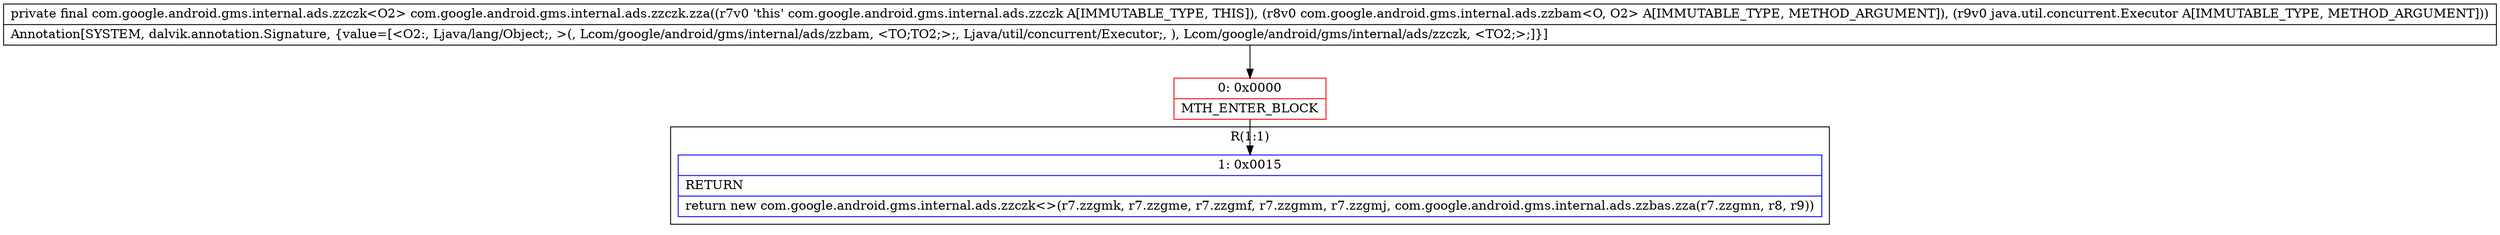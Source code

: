 digraph "CFG forcom.google.android.gms.internal.ads.zzczk.zza(Lcom\/google\/android\/gms\/internal\/ads\/zzbam;Ljava\/util\/concurrent\/Executor;)Lcom\/google\/android\/gms\/internal\/ads\/zzczk;" {
subgraph cluster_Region_375286105 {
label = "R(1:1)";
node [shape=record,color=blue];
Node_1 [shape=record,label="{1\:\ 0x0015|RETURN\l|return new com.google.android.gms.internal.ads.zzczk\<\>(r7.zzgmk, r7.zzgme, r7.zzgmf, r7.zzgmm, r7.zzgmj, com.google.android.gms.internal.ads.zzbas.zza(r7.zzgmn, r8, r9))\l}"];
}
Node_0 [shape=record,color=red,label="{0\:\ 0x0000|MTH_ENTER_BLOCK\l}"];
MethodNode[shape=record,label="{private final com.google.android.gms.internal.ads.zzczk\<O2\> com.google.android.gms.internal.ads.zzczk.zza((r7v0 'this' com.google.android.gms.internal.ads.zzczk A[IMMUTABLE_TYPE, THIS]), (r8v0 com.google.android.gms.internal.ads.zzbam\<O, O2\> A[IMMUTABLE_TYPE, METHOD_ARGUMENT]), (r9v0 java.util.concurrent.Executor A[IMMUTABLE_TYPE, METHOD_ARGUMENT]))  | Annotation[SYSTEM, dalvik.annotation.Signature, \{value=[\<O2:, Ljava\/lang\/Object;, \>(, Lcom\/google\/android\/gms\/internal\/ads\/zzbam, \<TO;TO2;\>;, Ljava\/util\/concurrent\/Executor;, ), Lcom\/google\/android\/gms\/internal\/ads\/zzczk, \<TO2;\>;]\}]\l}"];
MethodNode -> Node_0;
Node_0 -> Node_1;
}

